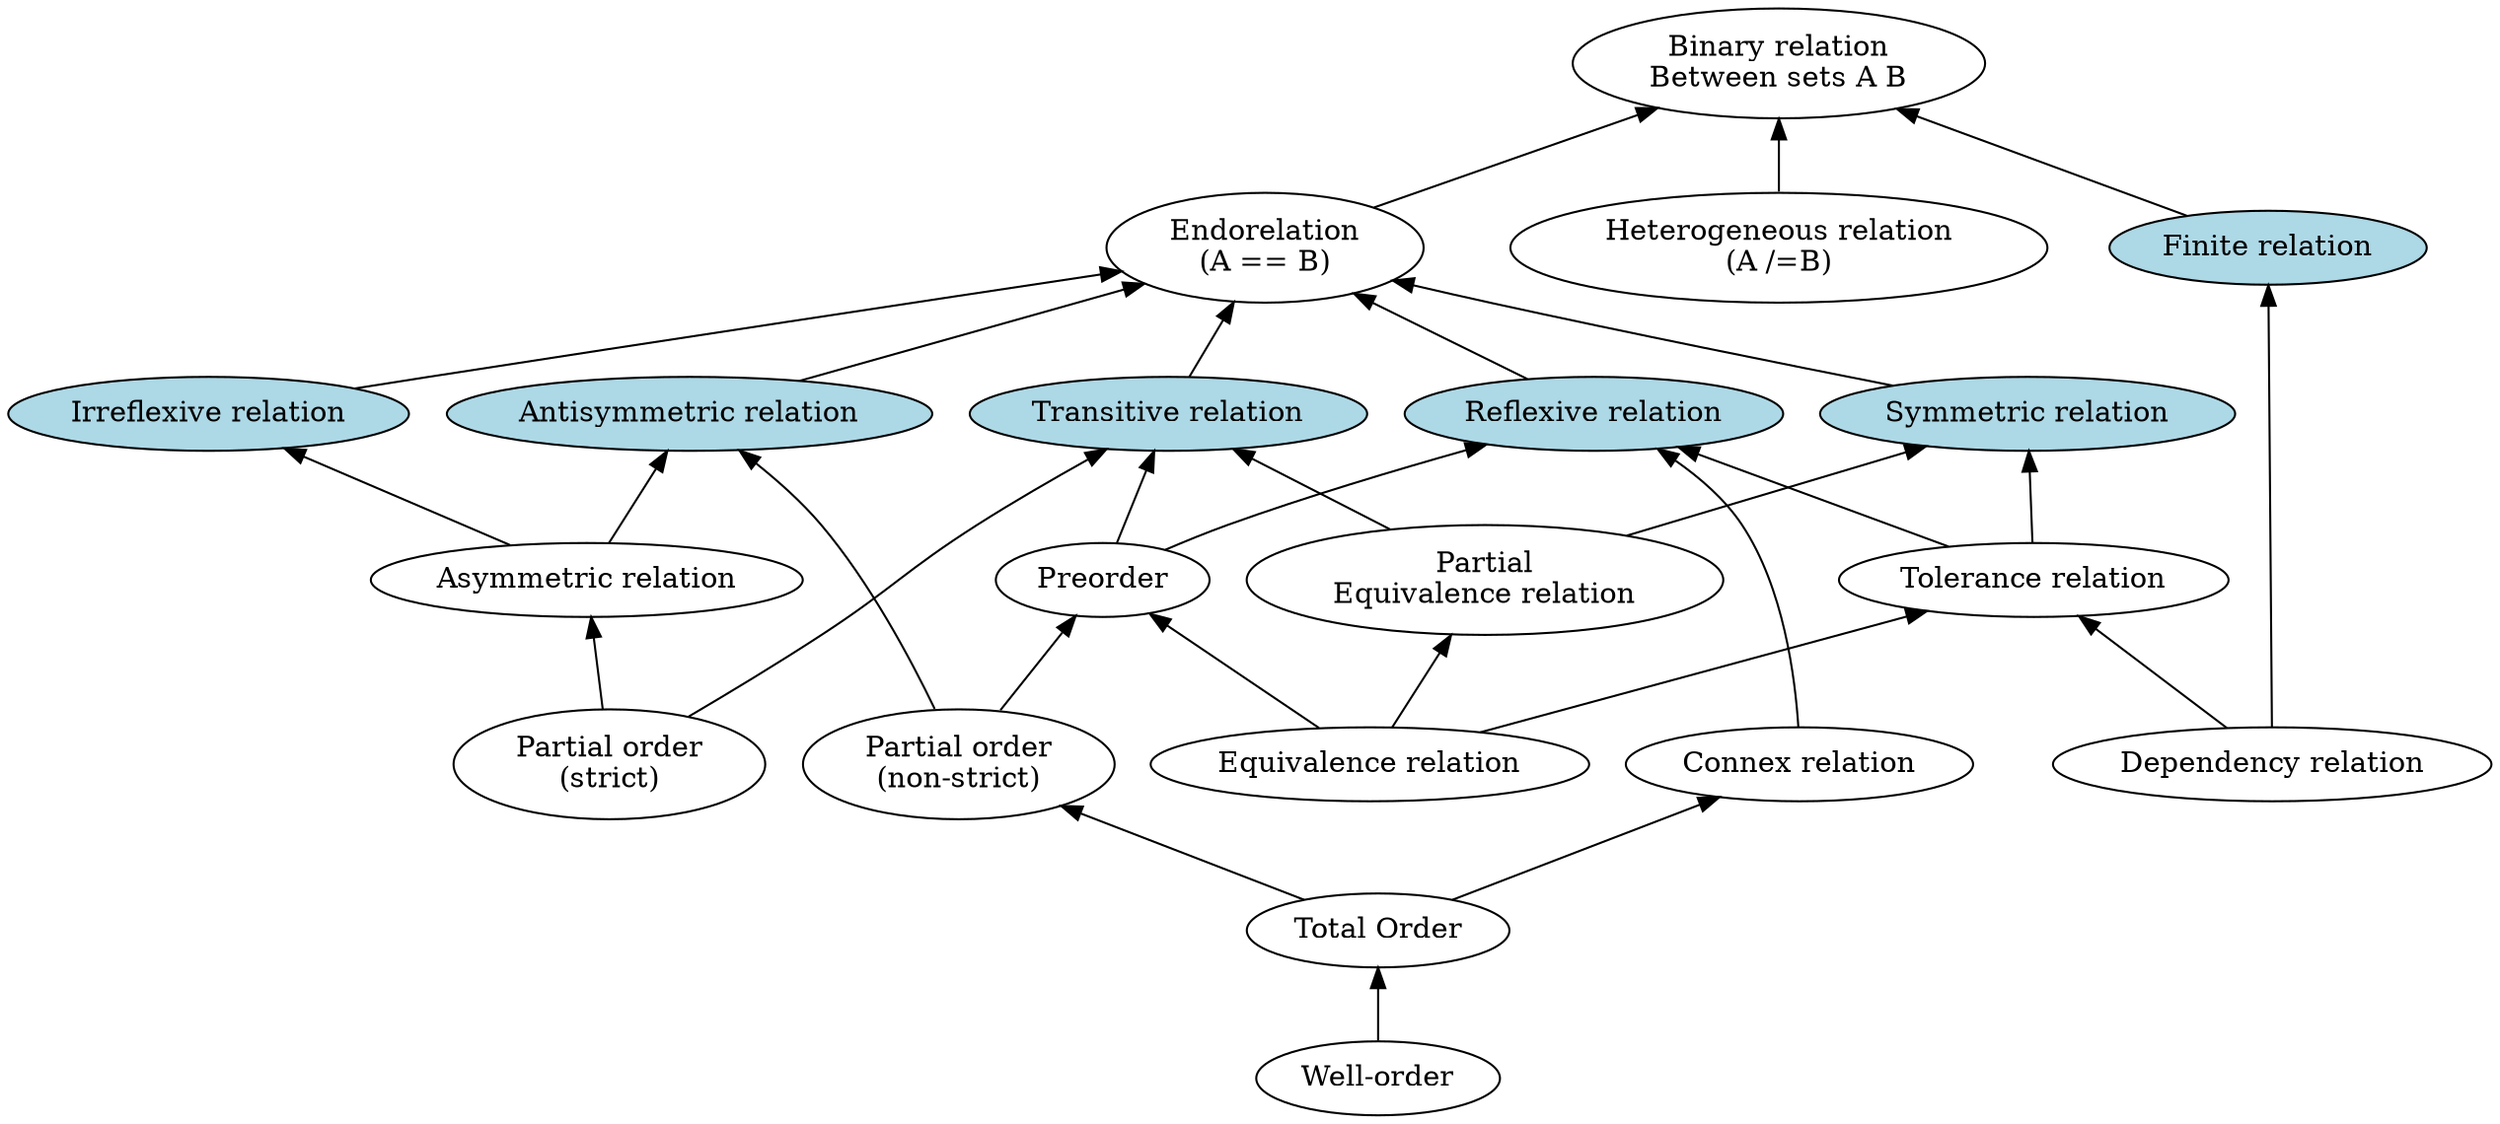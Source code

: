 digraph order_theory {
rankdir=BT;
0 [label="Binary relation\nBetween sets A B" href="https://en.wikipedia.org/wiki/Binary_relation"]
1 [label="Endorelation\n(A == B)" href="https://en.wikipedia.org/wiki/Binary_relation"]

5 [label="Heterogeneous relation\n(A /=B)" href="https://en.wikipedia.org/wiki/Heterogeneous_relation"]
6 [label="Total Order" href="https://en.wikipedia.org/wiki/Total_order"]
7 [label="Partial order\n(non-strict)" href="https://en.wikipedia.org/wiki/Partially_ordered_set"]

8 [label="Preorder" href="https://en.wikipedia.org/wiki/Preorder"]
9 [label="Equivalence relation" href="https://en.wikipedia.org/wiki/Equivalence_relation"]

11 [label="Connex relation" href="https://en.wikipedia.org/wiki/Connex_relation"]
12 [label="Antisymmetric relation" href="https://en.wikipedia.org/wiki/Antisymmetric_relation" fillcolor=lightblue style=filled]
13 [label="Transitive relation" href="https://en.wikipedia.org/wiki/Transitive_relation" fillcolor=lightblue style=filled]
14 [label="Reflexive relation" href="https://en.wikipedia.org/wiki/Reflexive_relation" fillcolor=lightblue style=filled]
15 [label="Asymmetric relation" href="https://en.wikipedia.org/wiki/Asymmetric_relation"]
16 [label="Symmetric relation" href="https://en.wikipedia.org/wiki/Symmetric_relation" fillcolor=lightblue style=filled]

18 [label="Irreflexive relation" href="https://en.wikipedia.org/wiki/Reflexive_relation" fillcolor=lightblue style=filled]
19 [label="Partial\nEquivalence relation" href="https://en.wikipedia.org/wiki/Partial_equivalence_relation"]
20 [label="Well-order" href="https://en.wikipedia.org/wiki/Well-order"]
21 [label="Partial order\n(strict)" href="https://en.wikipedia.org/wiki/Partially_ordered_set"]
22 [label="Dependency relation" href="https://en.wikipedia.org/wiki/Dependency_relation"]
23 [label="Tolerance relation" href="https://en.wikipedia.org/wiki/Tolerance_relation"]
24 [label="Finite relation" fillcolor=lightblue style=filled]
/*
2 [label="Converse relation" href="https://en.wikipedia.org/wiki/Converse_relation"]
17 [label="Lattice" href="https://en.wikipedia.org/wiki/Lattice_(order)"]
25 [label="" href="https://en.wikipedia.org/wiki/Weak_ordering"]
[label="" href=""]
[label="" href=""]
[label="" href=""]
*/
{1,5,24}->0
{12,13,14,16,18}->1
6->{7,11}
7->{8,12}
9->{8,19,23}
8->{13,14}
15->{12,18}
11->14
19->{13,16}
20->6
21->{13,15}
23->{14,16}
22->{23,24}
}
